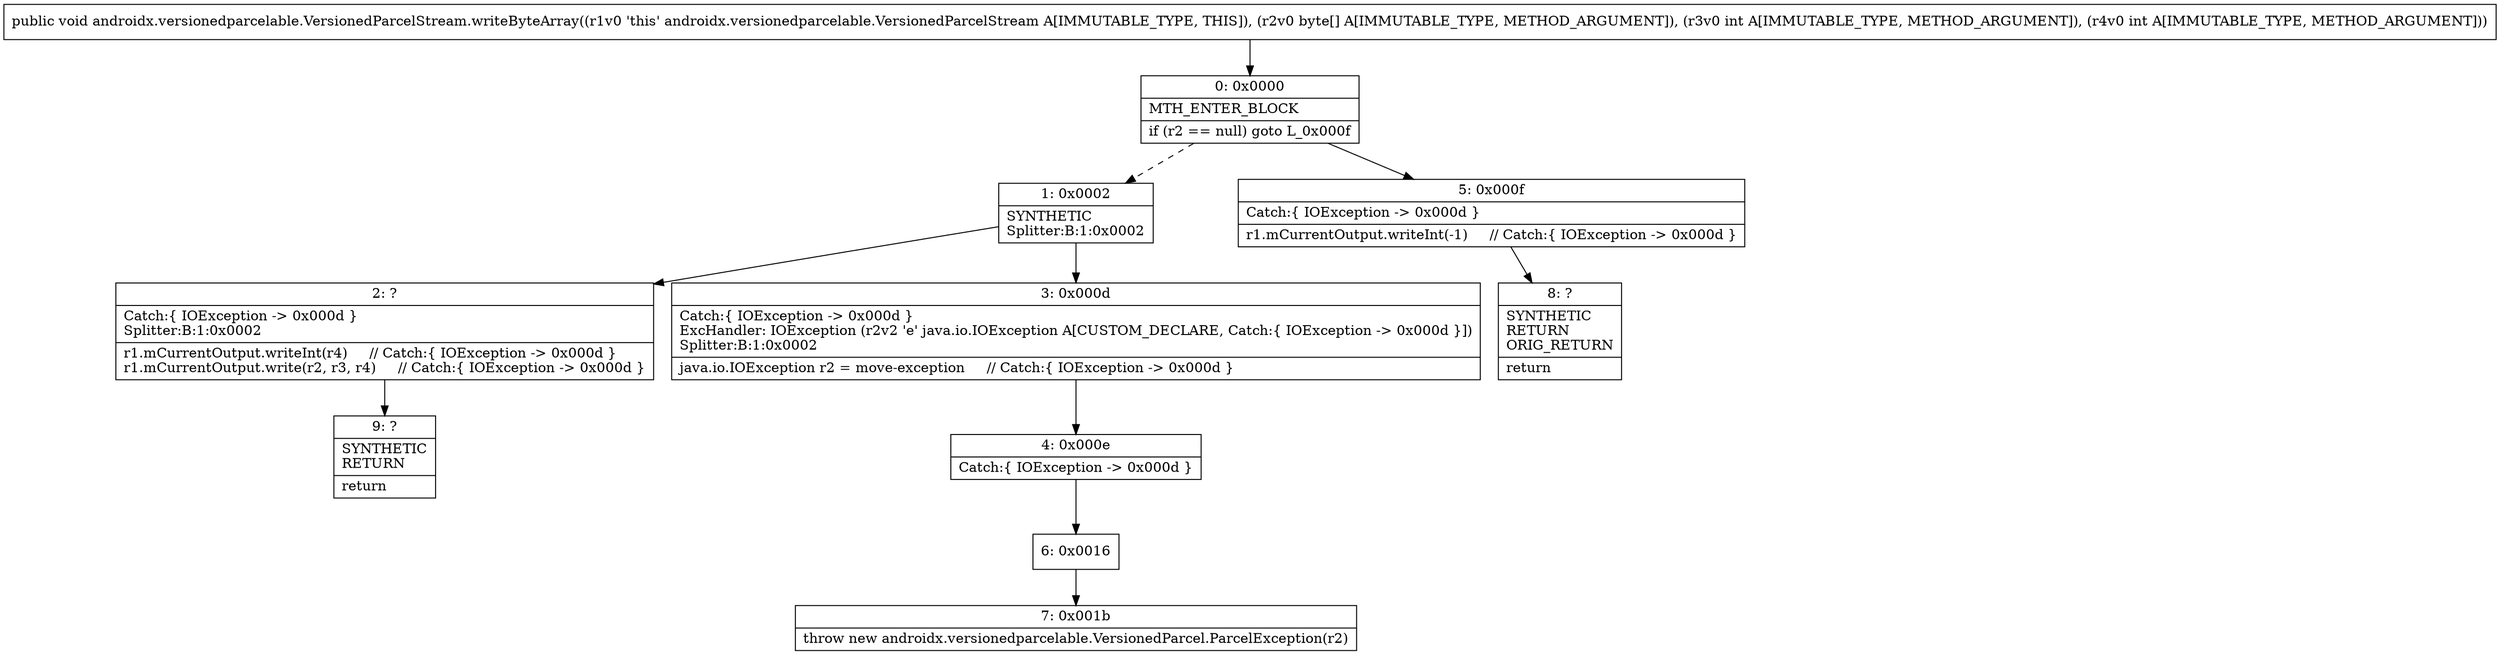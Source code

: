 digraph "CFG forandroidx.versionedparcelable.VersionedParcelStream.writeByteArray([BII)V" {
Node_0 [shape=record,label="{0\:\ 0x0000|MTH_ENTER_BLOCK\l|if (r2 == null) goto L_0x000f\l}"];
Node_1 [shape=record,label="{1\:\ 0x0002|SYNTHETIC\lSplitter:B:1:0x0002\l}"];
Node_2 [shape=record,label="{2\:\ ?|Catch:\{ IOException \-\> 0x000d \}\lSplitter:B:1:0x0002\l|r1.mCurrentOutput.writeInt(r4)     \/\/ Catch:\{ IOException \-\> 0x000d \}\lr1.mCurrentOutput.write(r2, r3, r4)     \/\/ Catch:\{ IOException \-\> 0x000d \}\l}"];
Node_3 [shape=record,label="{3\:\ 0x000d|Catch:\{ IOException \-\> 0x000d \}\lExcHandler: IOException (r2v2 'e' java.io.IOException A[CUSTOM_DECLARE, Catch:\{ IOException \-\> 0x000d \}])\lSplitter:B:1:0x0002\l|java.io.IOException r2 = move\-exception     \/\/ Catch:\{ IOException \-\> 0x000d \}\l}"];
Node_4 [shape=record,label="{4\:\ 0x000e|Catch:\{ IOException \-\> 0x000d \}\l}"];
Node_5 [shape=record,label="{5\:\ 0x000f|Catch:\{ IOException \-\> 0x000d \}\l|r1.mCurrentOutput.writeInt(\-1)     \/\/ Catch:\{ IOException \-\> 0x000d \}\l}"];
Node_6 [shape=record,label="{6\:\ 0x0016}"];
Node_7 [shape=record,label="{7\:\ 0x001b|throw new androidx.versionedparcelable.VersionedParcel.ParcelException(r2)\l}"];
Node_8 [shape=record,label="{8\:\ ?|SYNTHETIC\lRETURN\lORIG_RETURN\l|return\l}"];
Node_9 [shape=record,label="{9\:\ ?|SYNTHETIC\lRETURN\l|return\l}"];
MethodNode[shape=record,label="{public void androidx.versionedparcelable.VersionedParcelStream.writeByteArray((r1v0 'this' androidx.versionedparcelable.VersionedParcelStream A[IMMUTABLE_TYPE, THIS]), (r2v0 byte[] A[IMMUTABLE_TYPE, METHOD_ARGUMENT]), (r3v0 int A[IMMUTABLE_TYPE, METHOD_ARGUMENT]), (r4v0 int A[IMMUTABLE_TYPE, METHOD_ARGUMENT])) }"];
MethodNode -> Node_0;
Node_0 -> Node_1[style=dashed];
Node_0 -> Node_5;
Node_1 -> Node_2;
Node_1 -> Node_3;
Node_2 -> Node_9;
Node_3 -> Node_4;
Node_4 -> Node_6;
Node_5 -> Node_8;
Node_6 -> Node_7;
}

